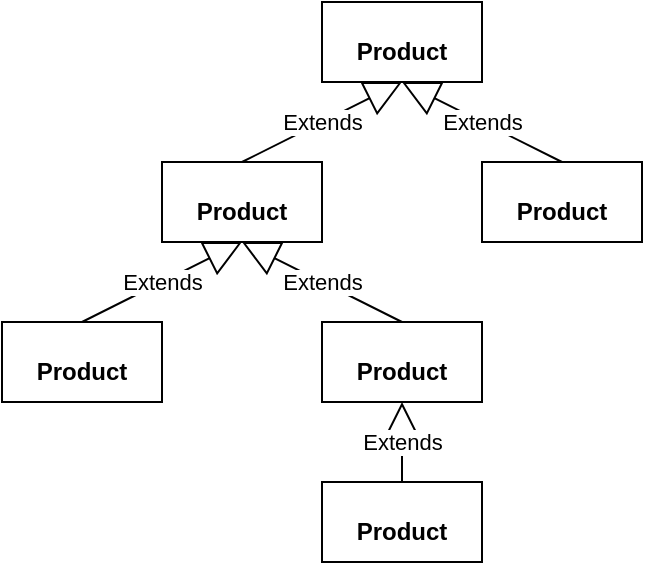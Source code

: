 <mxfile version="14.5.1" type="device"><diagram id="JxPh_gL0CSbvGvY6qerw" name="第 1 页"><mxGraphModel dx="1346" dy="847" grid="1" gridSize="10" guides="1" tooltips="1" connect="1" arrows="1" fold="1" page="1" pageScale="1" pageWidth="827" pageHeight="1169" math="0" shadow="0"><root><mxCell id="0"/><mxCell id="1" parent="0"/><mxCell id="XY7zEBjE6Oj7OPch4Sww-1" value="&lt;p style=&quot;margin: 0px ; margin-top: 4px ; text-align: center&quot;&gt;&lt;br&gt;&lt;b&gt;Product&lt;/b&gt;&lt;/p&gt;" style="verticalAlign=top;align=left;overflow=fill;fontSize=12;fontFamily=Helvetica;html=1;" vertex="1" parent="1"><mxGeometry x="200" y="40" width="80" height="40" as="geometry"/></mxCell><mxCell id="XY7zEBjE6Oj7OPch4Sww-2" value="&lt;p style=&quot;margin: 0px ; margin-top: 4px ; text-align: center&quot;&gt;&lt;br&gt;&lt;b&gt;Product&lt;/b&gt;&lt;/p&gt;" style="verticalAlign=top;align=left;overflow=fill;fontSize=12;fontFamily=Helvetica;html=1;" vertex="1" parent="1"><mxGeometry x="120" y="120" width="80" height="40" as="geometry"/></mxCell><mxCell id="XY7zEBjE6Oj7OPch4Sww-3" value="&lt;p style=&quot;margin: 0px ; margin-top: 4px ; text-align: center&quot;&gt;&lt;br&gt;&lt;b&gt;Product&lt;/b&gt;&lt;/p&gt;" style="verticalAlign=top;align=left;overflow=fill;fontSize=12;fontFamily=Helvetica;html=1;" vertex="1" parent="1"><mxGeometry x="280" y="120" width="80" height="40" as="geometry"/></mxCell><mxCell id="XY7zEBjE6Oj7OPch4Sww-4" value="Extends" style="endArrow=block;endSize=16;endFill=0;html=1;entryX=0.5;entryY=1;entryDx=0;entryDy=0;exitX=0.5;exitY=0;exitDx=0;exitDy=0;" edge="1" parent="1" source="XY7zEBjE6Oj7OPch4Sww-2" target="XY7zEBjE6Oj7OPch4Sww-1"><mxGeometry width="160" relative="1" as="geometry"><mxPoint x="180" y="260" as="sourcePoint"/><mxPoint x="340" y="260" as="targetPoint"/></mxGeometry></mxCell><mxCell id="XY7zEBjE6Oj7OPch4Sww-5" value="Extends" style="endArrow=block;endSize=16;endFill=0;html=1;exitX=0.5;exitY=0;exitDx=0;exitDy=0;" edge="1" parent="1" source="XY7zEBjE6Oj7OPch4Sww-3"><mxGeometry width="160" relative="1" as="geometry"><mxPoint x="170" y="130" as="sourcePoint"/><mxPoint x="240" y="80" as="targetPoint"/></mxGeometry></mxCell><mxCell id="XY7zEBjE6Oj7OPch4Sww-6" value="&lt;p style=&quot;margin: 0px ; margin-top: 4px ; text-align: center&quot;&gt;&lt;br&gt;&lt;b&gt;Product&lt;/b&gt;&lt;/p&gt;" style="verticalAlign=top;align=left;overflow=fill;fontSize=12;fontFamily=Helvetica;html=1;" vertex="1" parent="1"><mxGeometry x="40" y="200" width="80" height="40" as="geometry"/></mxCell><mxCell id="XY7zEBjE6Oj7OPch4Sww-7" value="&lt;p style=&quot;margin: 0px ; margin-top: 4px ; text-align: center&quot;&gt;&lt;br&gt;&lt;b&gt;Product&lt;/b&gt;&lt;/p&gt;" style="verticalAlign=top;align=left;overflow=fill;fontSize=12;fontFamily=Helvetica;html=1;" vertex="1" parent="1"><mxGeometry x="200" y="200" width="80" height="40" as="geometry"/></mxCell><mxCell id="XY7zEBjE6Oj7OPch4Sww-8" value="&lt;p style=&quot;margin: 0px ; margin-top: 4px ; text-align: center&quot;&gt;&lt;br&gt;&lt;b&gt;Product&lt;/b&gt;&lt;/p&gt;" style="verticalAlign=top;align=left;overflow=fill;fontSize=12;fontFamily=Helvetica;html=1;" vertex="1" parent="1"><mxGeometry x="200" y="280" width="80" height="40" as="geometry"/></mxCell><mxCell id="XY7zEBjE6Oj7OPch4Sww-9" value="Extends" style="endArrow=block;endSize=16;endFill=0;html=1;entryX=0.5;entryY=1;entryDx=0;entryDy=0;exitX=0.5;exitY=0;exitDx=0;exitDy=0;" edge="1" parent="1" source="XY7zEBjE6Oj7OPch4Sww-7" target="XY7zEBjE6Oj7OPch4Sww-2"><mxGeometry width="160" relative="1" as="geometry"><mxPoint x="170" y="130" as="sourcePoint"/><mxPoint x="250" y="90" as="targetPoint"/></mxGeometry></mxCell><mxCell id="XY7zEBjE6Oj7OPch4Sww-10" value="Extends" style="endArrow=block;endSize=16;endFill=0;html=1;entryX=0.5;entryY=1;entryDx=0;entryDy=0;exitX=0.5;exitY=0;exitDx=0;exitDy=0;" edge="1" parent="1" source="XY7zEBjE6Oj7OPch4Sww-6" target="XY7zEBjE6Oj7OPch4Sww-2"><mxGeometry width="160" relative="1" as="geometry"><mxPoint x="180" y="140" as="sourcePoint"/><mxPoint x="260" y="100" as="targetPoint"/></mxGeometry></mxCell><mxCell id="XY7zEBjE6Oj7OPch4Sww-11" value="Extends" style="endArrow=block;endSize=16;endFill=0;html=1;entryX=0.5;entryY=1;entryDx=0;entryDy=0;exitX=0.5;exitY=0;exitDx=0;exitDy=0;" edge="1" parent="1" source="XY7zEBjE6Oj7OPch4Sww-8" target="XY7zEBjE6Oj7OPch4Sww-7"><mxGeometry width="160" relative="1" as="geometry"><mxPoint x="190" y="150" as="sourcePoint"/><mxPoint x="270" y="110" as="targetPoint"/></mxGeometry></mxCell></root></mxGraphModel></diagram></mxfile>